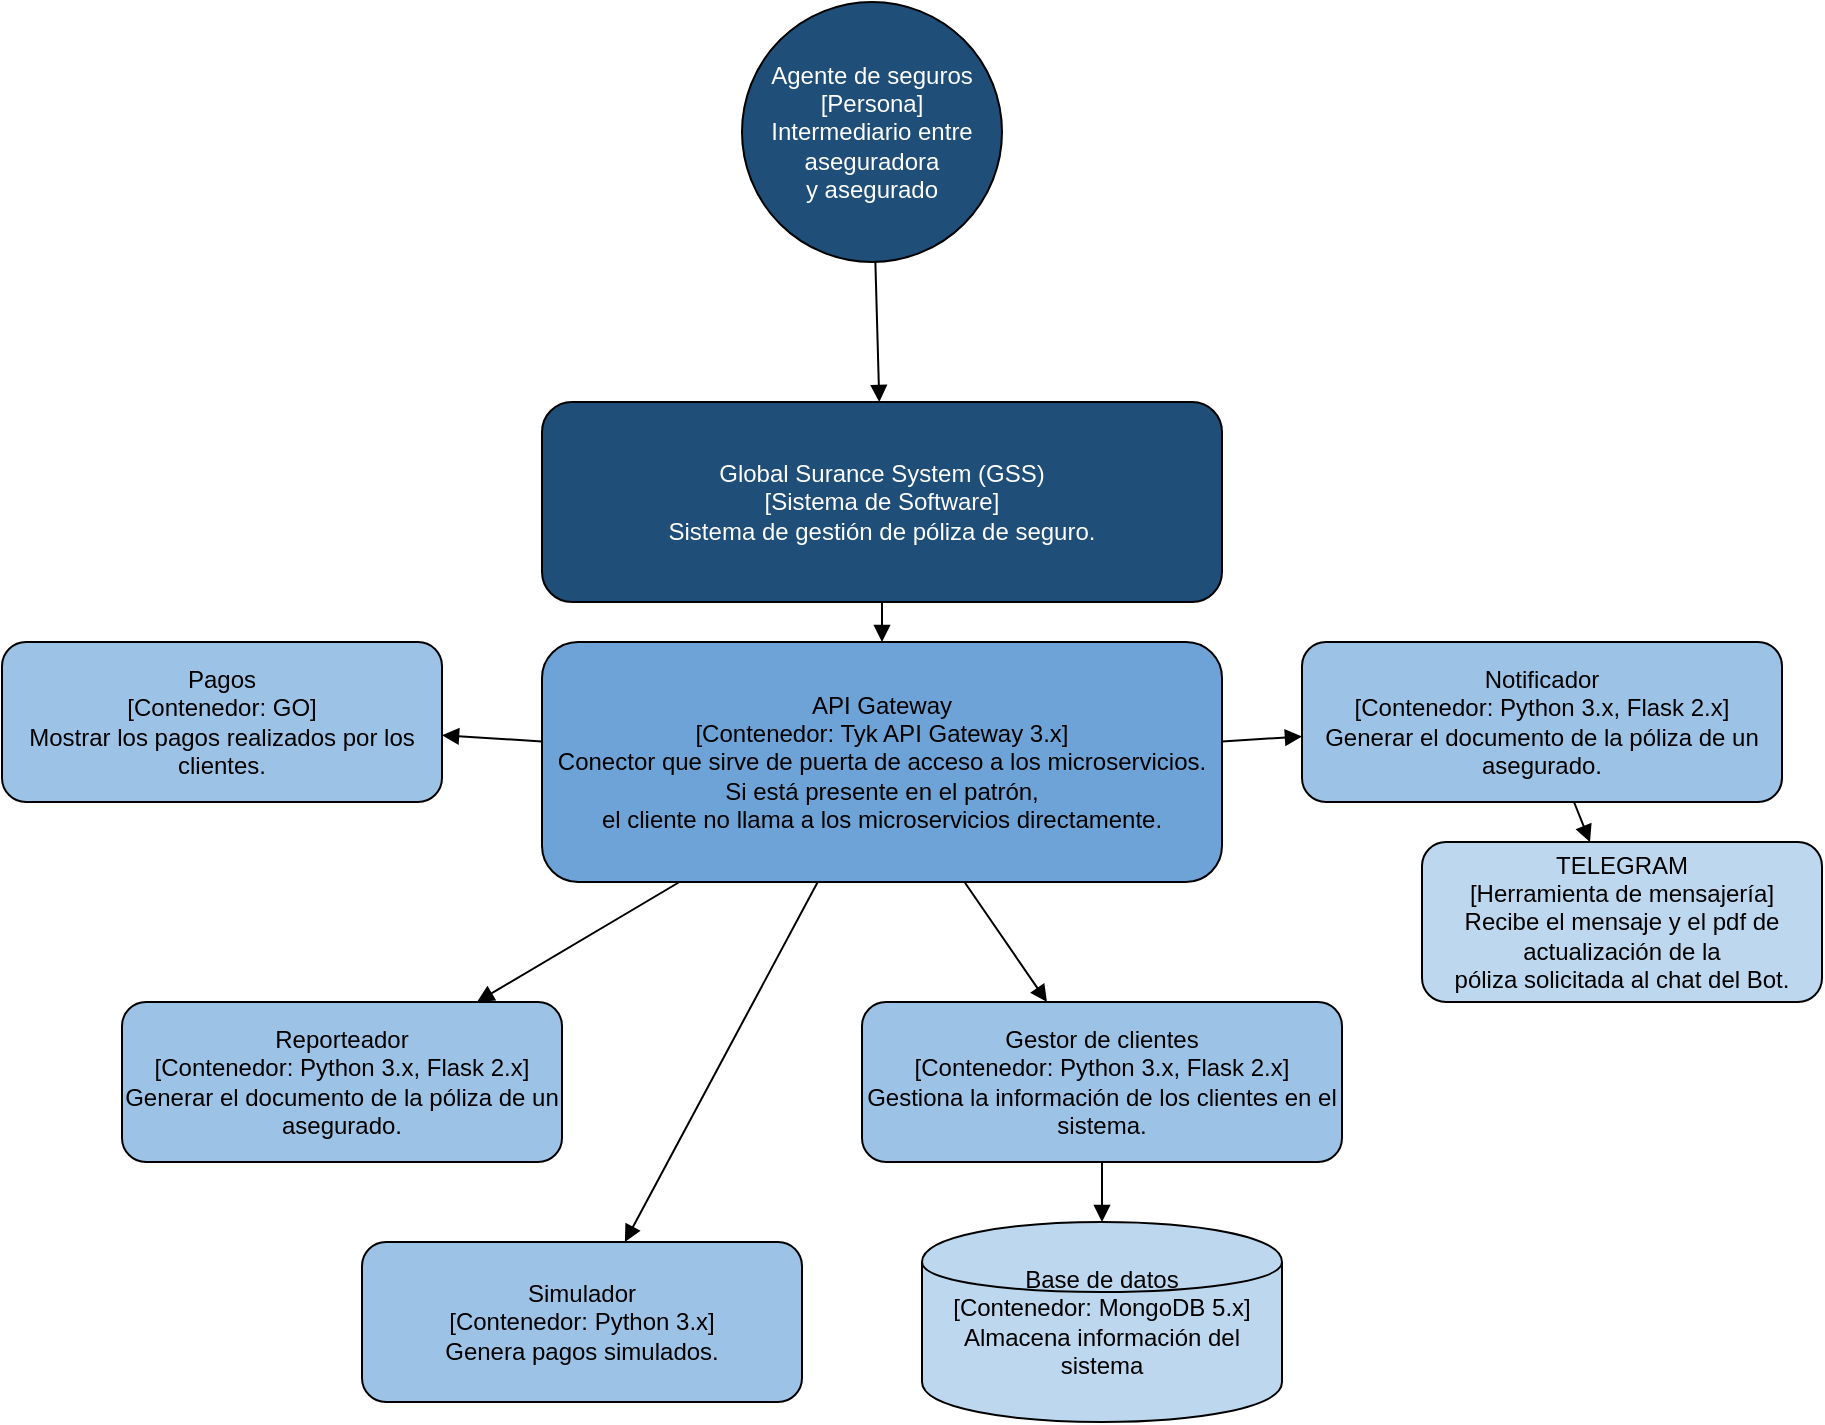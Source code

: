 <mxfile>
    <diagram name="Sistema de Pólizas - Microservicios" id="yZJZWR_VW7ttg2apmTk4">
        <mxGraphModel dx="1692" dy="1129" grid="1" gridSize="10" guides="1" tooltips="1" connect="1" arrows="1" fold="1" page="1" pageScale="1" pageWidth="827" pageHeight="1169" math="0" shadow="0">
            <root>
                <mxCell id="0"/>
                <mxCell id="1" parent="0"/>
                <mxCell id="agent" value="Agente de seguros&#xa;[Persona]&#xa;Intermediario entre aseguradora&#xa;y asegurado" style="ellipse;html=1;aspect=fixed;whiteSpace=wrap;fillColor=#1F4E79;fontColor=#FFFFFF;" parent="1" vertex="1">
                    <mxGeometry x="410" width="130" height="130" as="geometry"/>
                </mxCell>
                <mxCell id="gss" value="Global Surance System (GSS)&#xa;[Sistema de Software]&#xa;Sistema de gestión de póliza de seguro." style="rounded=1;whiteSpace=wrap;html=1;fillColor=#1F4E79;fontColor=#FFFFFF;" parent="1" vertex="1">
                    <mxGeometry x="310" y="200" width="340" height="100" as="geometry"/>
                </mxCell>
                <mxCell id="api" value="API Gateway&#xa;[Contenedor: Tyk API Gateway 3.x]&#xa;Conector que sirve de puerta de acceso a los microservicios. Si está presente en el patrón,&#xa;el cliente no llama a los microservicios directamente." style="rounded=1;whiteSpace=wrap;html=1;fillColor=#6DA3D6;" parent="1" vertex="1">
                    <mxGeometry x="310" y="320" width="340" height="120" as="geometry"/>
                </mxCell>
                <mxCell id="pagos" value="Pagos&#xa;[Contenedor: GO]&#xa;Mostrar los pagos realizados por los clientes." style="rounded=1;whiteSpace=wrap;html=1;fillColor=#9CC3E6;" parent="1" vertex="1">
                    <mxGeometry x="40" y="320" width="220" height="80" as="geometry"/>
                </mxCell>
                <mxCell id="reporteador" value="Reporteador&#xa;[Contenedor: Python 3.x, Flask 2.x]&#xa;Generar el documento de la póliza de un asegurado." style="rounded=1;whiteSpace=wrap;html=1;fillColor=#9CC3E6;" parent="1" vertex="1">
                    <mxGeometry x="100" y="500" width="220" height="80" as="geometry"/>
                </mxCell>
                <mxCell id="gestor" value="Gestor de clientes&#xa;[Contenedor: Python 3.x, Flask 2.x]&#xa;Gestiona la información de los clientes en el sistema." style="rounded=1;whiteSpace=wrap;html=1;fillColor=#9CC3E6;" parent="1" vertex="1">
                    <mxGeometry x="470" y="500" width="240" height="80" as="geometry"/>
                </mxCell>
                <mxCell id="mongo" value="Base de datos&#xa;[Contenedor: MongoDB 5.x]&#xa;Almacena información del sistema" style="shape=cylinder;whiteSpace=wrap;html=1;fillColor=#BDD7EE;" parent="1" vertex="1">
                    <mxGeometry x="500" y="610" width="180" height="100" as="geometry"/>
                </mxCell>
                <mxCell id="notificador" value="Notificador&#xa;[Contenedor: Python 3.x, Flask 2.x]&#xa;Generar el documento de la póliza de un asegurado." style="rounded=1;whiteSpace=wrap;html=1;fillColor=#9CC3E6;" parent="1" vertex="1">
                    <mxGeometry x="690" y="320" width="240" height="80" as="geometry"/>
                </mxCell>
                <mxCell id="simulador" value="Simulador&#xa;[Contenedor: Python 3.x]&#xa;Genera pagos simulados." style="rounded=1;whiteSpace=wrap;html=1;fillColor=#9CC3E6;" parent="1" vertex="1">
                    <mxGeometry x="220" y="620" width="220" height="80" as="geometry"/>
                </mxCell>
                <mxCell id="telegram" value="TELEGRAM&#xa;[Herramienta de mensajería]&#xa;Recibe el mensaje y el pdf de actualización de la&#xa;póliza solicitada al chat del Bot." style="rounded=1;whiteSpace=wrap;html=1;fillColor=#BDD7EE;" parent="1" vertex="1">
                    <mxGeometry x="750" y="420" width="200" height="80" as="geometry"/>
                </mxCell>
                <mxCell id="2" style="endArrow=block;" parent="1" source="agent" target="gss" edge="1">
                    <mxGeometry relative="1" as="geometry"/>
                </mxCell>
                <mxCell id="3" style="endArrow=block;" parent="1" source="gss" target="api" edge="1">
                    <mxGeometry relative="1" as="geometry"/>
                </mxCell>
                <mxCell id="4" style="endArrow=block;" parent="1" source="api" target="pagos" edge="1">
                    <mxGeometry relative="1" as="geometry"/>
                </mxCell>
                <mxCell id="5" style="endArrow=block;" parent="1" source="api" target="reporteador" edge="1">
                    <mxGeometry relative="1" as="geometry"/>
                </mxCell>
                <mxCell id="6" style="endArrow=block;" parent="1" source="api" target="gestor" edge="1">
                    <mxGeometry relative="1" as="geometry"/>
                </mxCell>
                <mxCell id="7" style="endArrow=block;" parent="1" source="gestor" target="mongo" edge="1">
                    <mxGeometry relative="1" as="geometry"/>
                </mxCell>
                <mxCell id="8" style="endArrow=block;" parent="1" source="api" target="notificador" edge="1">
                    <mxGeometry relative="1" as="geometry"/>
                </mxCell>
                <mxCell id="9" style="endArrow=block;" parent="1" source="notificador" target="telegram" edge="1">
                    <mxGeometry relative="1" as="geometry"/>
                </mxCell>
                <mxCell id="10" style="endArrow=block;" parent="1" source="api" target="simulador" edge="1">
                    <mxGeometry relative="1" as="geometry"/>
                </mxCell>
            </root>
        </mxGraphModel>
    </diagram>
</mxfile>
